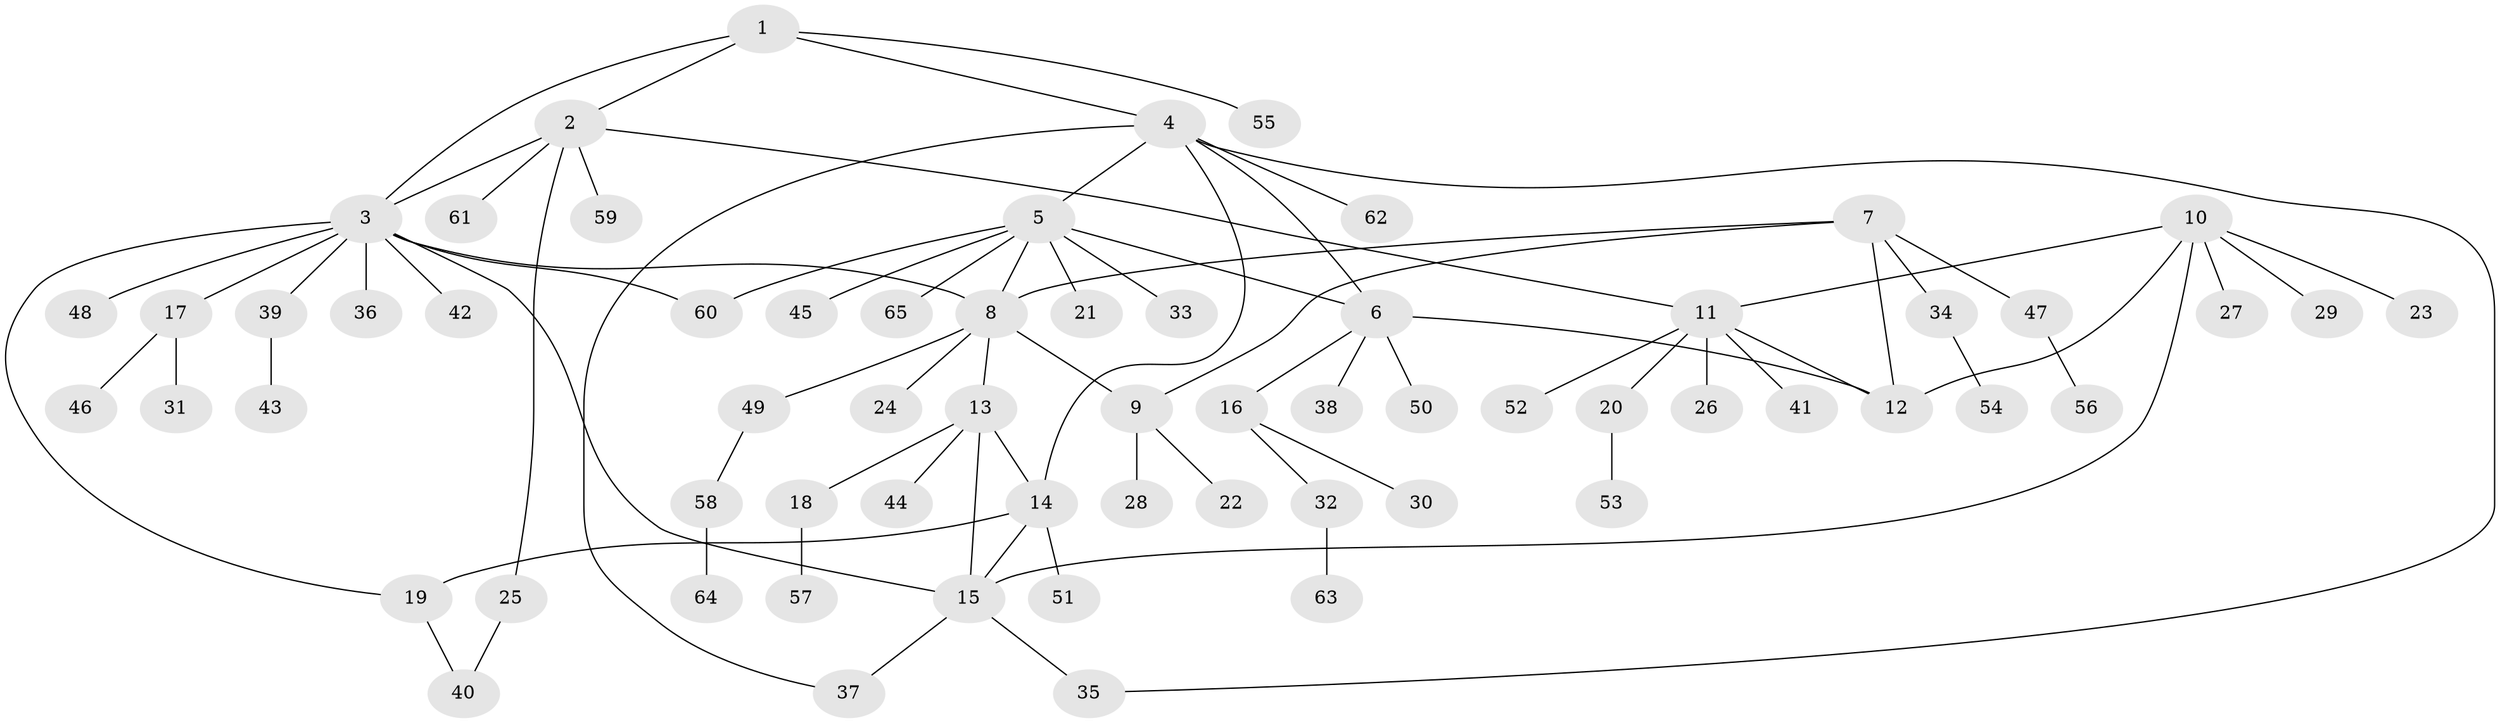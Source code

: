 // coarse degree distribution, {12: 0.05263157894736842, 2: 0.10526315789473684, 7: 0.05263157894736842, 1: 0.631578947368421, 5: 0.10526315789473684, 3: 0.05263157894736842}
// Generated by graph-tools (version 1.1) at 2025/19/03/04/25 18:19:40]
// undirected, 65 vertices, 80 edges
graph export_dot {
graph [start="1"]
  node [color=gray90,style=filled];
  1;
  2;
  3;
  4;
  5;
  6;
  7;
  8;
  9;
  10;
  11;
  12;
  13;
  14;
  15;
  16;
  17;
  18;
  19;
  20;
  21;
  22;
  23;
  24;
  25;
  26;
  27;
  28;
  29;
  30;
  31;
  32;
  33;
  34;
  35;
  36;
  37;
  38;
  39;
  40;
  41;
  42;
  43;
  44;
  45;
  46;
  47;
  48;
  49;
  50;
  51;
  52;
  53;
  54;
  55;
  56;
  57;
  58;
  59;
  60;
  61;
  62;
  63;
  64;
  65;
  1 -- 2;
  1 -- 3;
  1 -- 4;
  1 -- 55;
  2 -- 3;
  2 -- 11;
  2 -- 25;
  2 -- 59;
  2 -- 61;
  3 -- 8;
  3 -- 15;
  3 -- 17;
  3 -- 19;
  3 -- 36;
  3 -- 39;
  3 -- 42;
  3 -- 48;
  3 -- 60;
  4 -- 5;
  4 -- 6;
  4 -- 14;
  4 -- 35;
  4 -- 37;
  4 -- 62;
  5 -- 6;
  5 -- 8;
  5 -- 21;
  5 -- 33;
  5 -- 45;
  5 -- 60;
  5 -- 65;
  6 -- 12;
  6 -- 16;
  6 -- 38;
  6 -- 50;
  7 -- 8;
  7 -- 9;
  7 -- 12;
  7 -- 34;
  7 -- 47;
  8 -- 9;
  8 -- 13;
  8 -- 24;
  8 -- 49;
  9 -- 22;
  9 -- 28;
  10 -- 11;
  10 -- 12;
  10 -- 15;
  10 -- 23;
  10 -- 27;
  10 -- 29;
  11 -- 12;
  11 -- 20;
  11 -- 26;
  11 -- 41;
  11 -- 52;
  13 -- 14;
  13 -- 15;
  13 -- 18;
  13 -- 44;
  14 -- 15;
  14 -- 19;
  14 -- 51;
  15 -- 35;
  15 -- 37;
  16 -- 30;
  16 -- 32;
  17 -- 31;
  17 -- 46;
  18 -- 57;
  19 -- 40;
  20 -- 53;
  25 -- 40;
  32 -- 63;
  34 -- 54;
  39 -- 43;
  47 -- 56;
  49 -- 58;
  58 -- 64;
}
